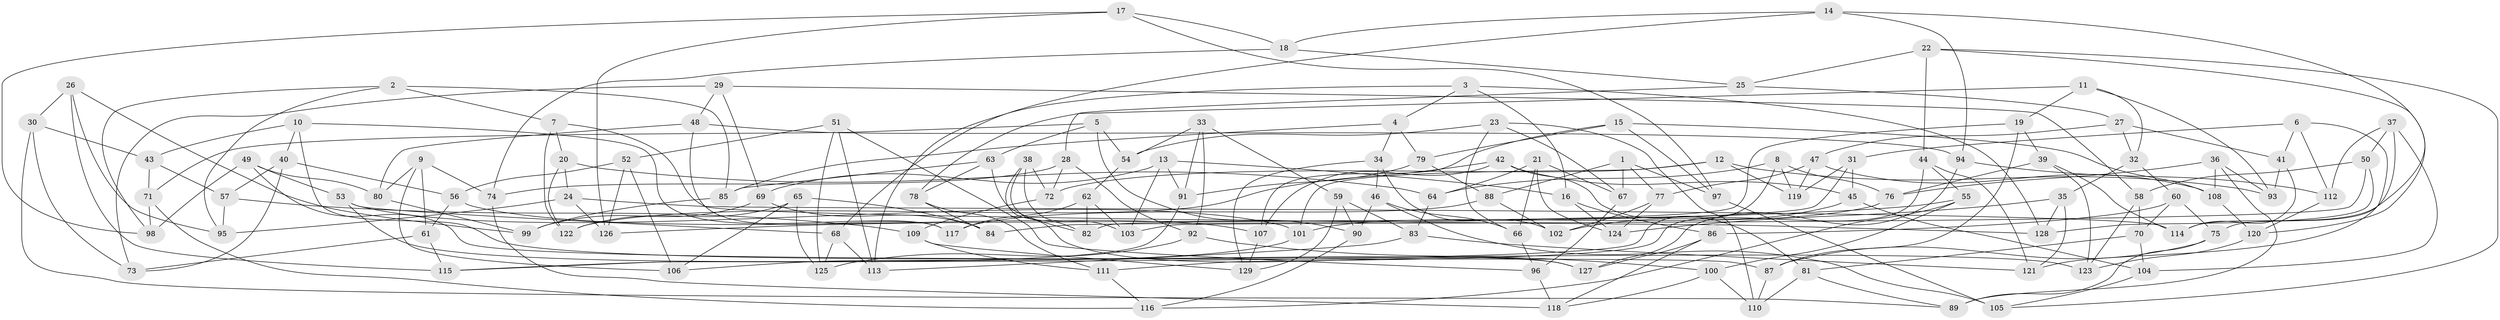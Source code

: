 // Generated by graph-tools (version 1.1) at 2025/26/03/09/25 03:26:58]
// undirected, 129 vertices, 258 edges
graph export_dot {
graph [start="1"]
  node [color=gray90,style=filled];
  1;
  2;
  3;
  4;
  5;
  6;
  7;
  8;
  9;
  10;
  11;
  12;
  13;
  14;
  15;
  16;
  17;
  18;
  19;
  20;
  21;
  22;
  23;
  24;
  25;
  26;
  27;
  28;
  29;
  30;
  31;
  32;
  33;
  34;
  35;
  36;
  37;
  38;
  39;
  40;
  41;
  42;
  43;
  44;
  45;
  46;
  47;
  48;
  49;
  50;
  51;
  52;
  53;
  54;
  55;
  56;
  57;
  58;
  59;
  60;
  61;
  62;
  63;
  64;
  65;
  66;
  67;
  68;
  69;
  70;
  71;
  72;
  73;
  74;
  75;
  76;
  77;
  78;
  79;
  80;
  81;
  82;
  83;
  84;
  85;
  86;
  87;
  88;
  89;
  90;
  91;
  92;
  93;
  94;
  95;
  96;
  97;
  98;
  99;
  100;
  101;
  102;
  103;
  104;
  105;
  106;
  107;
  108;
  109;
  110;
  111;
  112;
  113;
  114;
  115;
  116;
  117;
  118;
  119;
  120;
  121;
  122;
  123;
  124;
  125;
  126;
  127;
  128;
  129;
  1 -- 88;
  1 -- 67;
  1 -- 97;
  1 -- 77;
  2 -- 98;
  2 -- 7;
  2 -- 95;
  2 -- 85;
  3 -- 128;
  3 -- 4;
  3 -- 113;
  3 -- 16;
  4 -- 79;
  4 -- 85;
  4 -- 34;
  5 -- 71;
  5 -- 90;
  5 -- 54;
  5 -- 63;
  6 -- 31;
  6 -- 112;
  6 -- 121;
  6 -- 41;
  7 -- 20;
  7 -- 128;
  7 -- 122;
  8 -- 115;
  8 -- 76;
  8 -- 119;
  8 -- 64;
  9 -- 80;
  9 -- 74;
  9 -- 61;
  9 -- 106;
  10 -- 123;
  10 -- 40;
  10 -- 117;
  10 -- 43;
  11 -- 19;
  11 -- 78;
  11 -- 32;
  11 -- 93;
  12 -- 119;
  12 -- 101;
  12 -- 72;
  12 -- 93;
  13 -- 103;
  13 -- 16;
  13 -- 91;
  13 -- 69;
  14 -- 18;
  14 -- 114;
  14 -- 68;
  14 -- 94;
  15 -- 108;
  15 -- 97;
  15 -- 107;
  15 -- 79;
  16 -- 86;
  16 -- 124;
  17 -- 126;
  17 -- 97;
  17 -- 98;
  17 -- 18;
  18 -- 74;
  18 -- 25;
  19 -- 87;
  19 -- 39;
  19 -- 82;
  20 -- 122;
  20 -- 24;
  20 -- 64;
  21 -- 67;
  21 -- 124;
  21 -- 64;
  21 -- 66;
  22 -- 25;
  22 -- 44;
  22 -- 105;
  22 -- 120;
  23 -- 67;
  23 -- 66;
  23 -- 54;
  23 -- 110;
  24 -- 114;
  24 -- 126;
  24 -- 95;
  25 -- 27;
  25 -- 28;
  26 -- 95;
  26 -- 30;
  26 -- 99;
  26 -- 115;
  27 -- 41;
  27 -- 32;
  27 -- 47;
  28 -- 92;
  28 -- 72;
  28 -- 74;
  29 -- 58;
  29 -- 73;
  29 -- 48;
  29 -- 69;
  30 -- 89;
  30 -- 73;
  30 -- 43;
  31 -- 119;
  31 -- 84;
  31 -- 45;
  32 -- 60;
  32 -- 35;
  33 -- 59;
  33 -- 92;
  33 -- 54;
  33 -- 91;
  34 -- 129;
  34 -- 46;
  34 -- 102;
  35 -- 121;
  35 -- 124;
  35 -- 128;
  36 -- 108;
  36 -- 89;
  36 -- 76;
  36 -- 93;
  37 -- 50;
  37 -- 112;
  37 -- 75;
  37 -- 104;
  38 -- 82;
  38 -- 127;
  38 -- 72;
  38 -- 103;
  39 -- 114;
  39 -- 123;
  39 -- 76;
  40 -- 57;
  40 -- 73;
  40 -- 56;
  41 -- 114;
  41 -- 93;
  42 -- 107;
  42 -- 81;
  42 -- 122;
  42 -- 45;
  43 -- 71;
  43 -- 57;
  44 -- 111;
  44 -- 55;
  44 -- 121;
  45 -- 104;
  45 -- 102;
  46 -- 105;
  46 -- 66;
  46 -- 90;
  47 -- 119;
  47 -- 77;
  47 -- 108;
  48 -- 94;
  48 -- 80;
  48 -- 117;
  49 -- 98;
  49 -- 53;
  49 -- 80;
  49 -- 87;
  50 -- 103;
  50 -- 58;
  50 -- 128;
  51 -- 52;
  51 -- 96;
  51 -- 113;
  51 -- 125;
  52 -- 56;
  52 -- 126;
  52 -- 106;
  53 -- 127;
  53 -- 68;
  53 -- 101;
  54 -- 62;
  55 -- 116;
  55 -- 126;
  55 -- 100;
  56 -- 107;
  56 -- 61;
  57 -- 109;
  57 -- 95;
  58 -- 123;
  58 -- 70;
  59 -- 129;
  59 -- 90;
  59 -- 83;
  60 -- 86;
  60 -- 75;
  60 -- 70;
  61 -- 73;
  61 -- 115;
  62 -- 103;
  62 -- 82;
  62 -- 117;
  63 -- 78;
  63 -- 85;
  63 -- 82;
  64 -- 83;
  65 -- 125;
  65 -- 122;
  65 -- 106;
  65 -- 84;
  66 -- 96;
  67 -- 96;
  68 -- 113;
  68 -- 125;
  69 -- 84;
  69 -- 99;
  70 -- 104;
  70 -- 81;
  71 -- 98;
  71 -- 116;
  72 -- 109;
  74 -- 118;
  75 -- 89;
  75 -- 87;
  76 -- 101;
  77 -- 124;
  77 -- 102;
  78 -- 111;
  78 -- 84;
  79 -- 91;
  79 -- 88;
  80 -- 99;
  81 -- 110;
  81 -- 89;
  83 -- 121;
  83 -- 113;
  85 -- 99;
  86 -- 127;
  86 -- 118;
  87 -- 110;
  88 -- 102;
  88 -- 117;
  90 -- 116;
  91 -- 115;
  92 -- 125;
  92 -- 100;
  94 -- 127;
  94 -- 112;
  96 -- 118;
  97 -- 105;
  100 -- 118;
  100 -- 110;
  101 -- 106;
  104 -- 105;
  107 -- 129;
  108 -- 120;
  109 -- 111;
  109 -- 129;
  111 -- 116;
  112 -- 120;
  120 -- 123;
}
